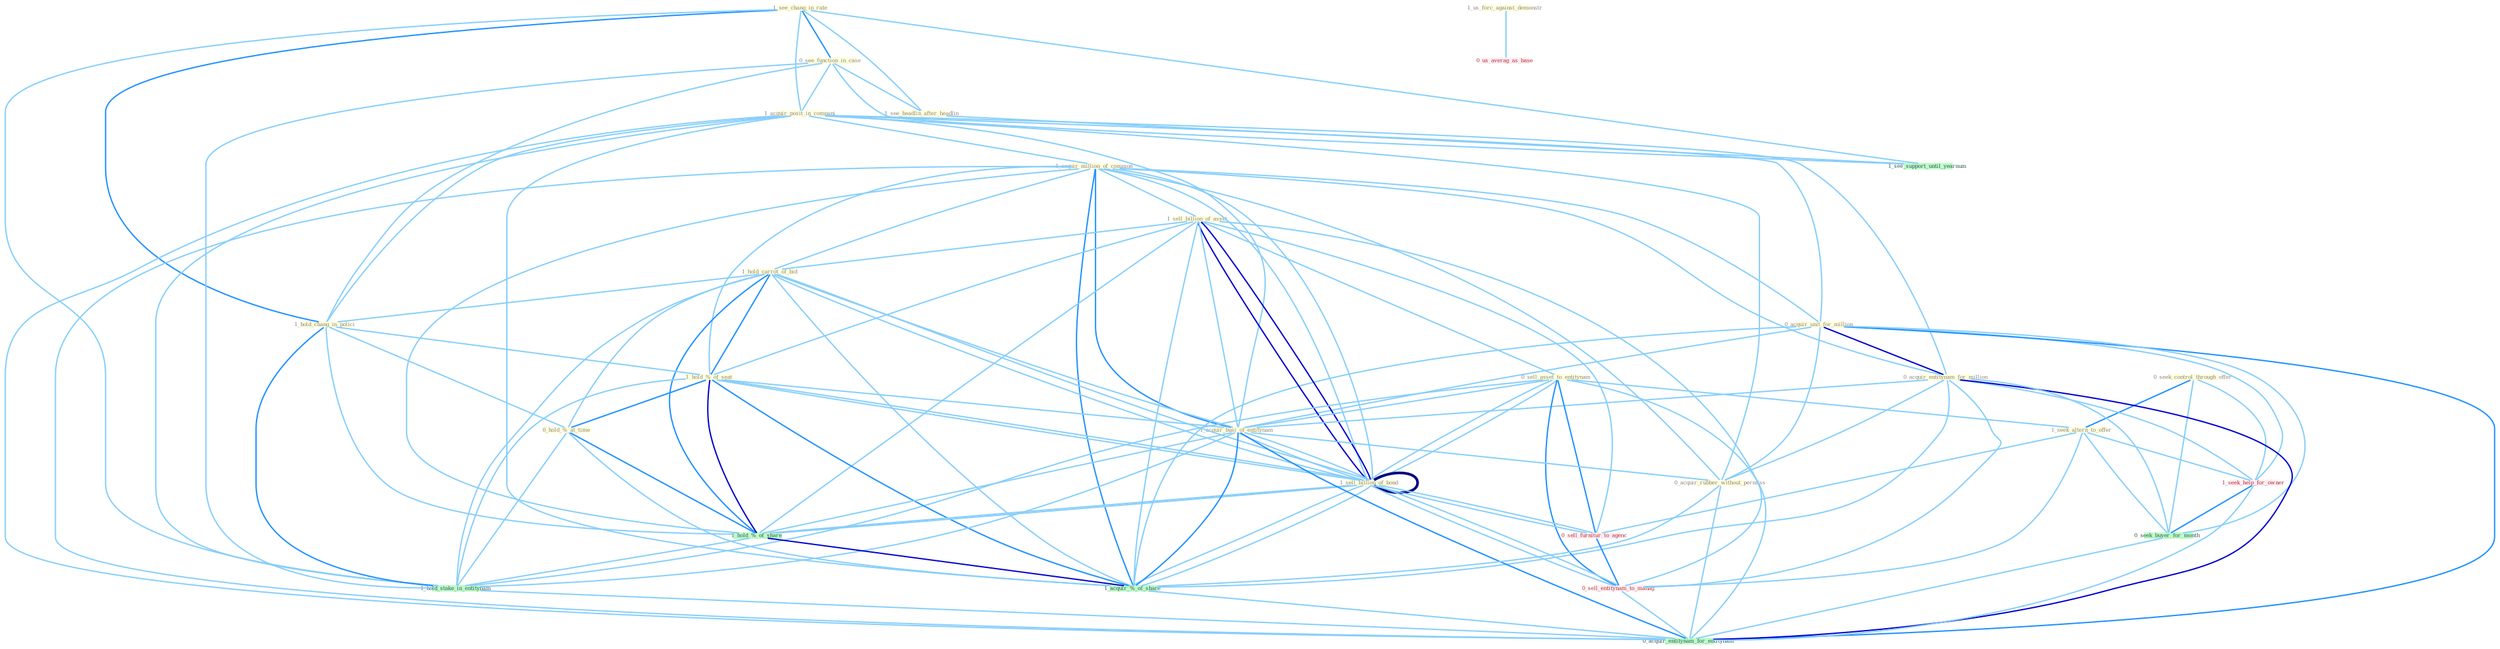 Graph G{ 
    node
    [shape=polygon,style=filled,width=.5,height=.06,color="#BDFCC9",fixedsize=true,fontsize=4,
    fontcolor="#2f4f4f"];
    {node
    [color="#ffffe0", fontcolor="#8b7d6b"] "1_see_chang_in_rate " "0_see_function_in_case " "1_acquir_posit_in_compani " "1_acquir_million_of_common " "0_acquir_unit_for_million " "1_sell_billion_of_asset " "1_us_forc_against_demonstr " "1_see_headlin_after_headlin " "0_seek_control_through_offer " "0_acquir_entitynam_for_million " "1_hold_carrot_of_bid " "1_hold_chang_in_polici " "0_sell_asset_to_entitynam " "1_hold_%_of_seat " "1_sell_billion_of_bond " "1_seek_altern_to_offer " "1_acquir_busi_of_entitynam " "0_hold_%_at_time " "0_acquir_rubber_without_permiss " "1_sell_billion_of_bond "}
{node [color="#fff0f5", fontcolor="#b22222"] "1_seek_help_for_owner " "0_sell_furnitur_to_agenc " "0_us_averag_as_base " "0_sell_entitynam_to_manag "}
edge [color="#B0E2FF"];

	"1_see_chang_in_rate " -- "0_see_function_in_case " [w="2", color="#1e90ff" , len=0.8];
	"1_see_chang_in_rate " -- "1_acquir_posit_in_compani " [w="1", color="#87cefa" ];
	"1_see_chang_in_rate " -- "1_see_headlin_after_headlin " [w="1", color="#87cefa" ];
	"1_see_chang_in_rate " -- "1_hold_chang_in_polici " [w="2", color="#1e90ff" , len=0.8];
	"1_see_chang_in_rate " -- "1_hold_stake_in_entitynam " [w="1", color="#87cefa" ];
	"1_see_chang_in_rate " -- "1_see_support_until_yearnum " [w="1", color="#87cefa" ];
	"0_see_function_in_case " -- "1_acquir_posit_in_compani " [w="1", color="#87cefa" ];
	"0_see_function_in_case " -- "1_see_headlin_after_headlin " [w="1", color="#87cefa" ];
	"0_see_function_in_case " -- "1_hold_chang_in_polici " [w="1", color="#87cefa" ];
	"0_see_function_in_case " -- "1_hold_stake_in_entitynam " [w="1", color="#87cefa" ];
	"0_see_function_in_case " -- "1_see_support_until_yearnum " [w="1", color="#87cefa" ];
	"1_acquir_posit_in_compani " -- "1_acquir_million_of_common " [w="1", color="#87cefa" ];
	"1_acquir_posit_in_compani " -- "0_acquir_unit_for_million " [w="1", color="#87cefa" ];
	"1_acquir_posit_in_compani " -- "0_acquir_entitynam_for_million " [w="1", color="#87cefa" ];
	"1_acquir_posit_in_compani " -- "1_hold_chang_in_polici " [w="1", color="#87cefa" ];
	"1_acquir_posit_in_compani " -- "1_acquir_busi_of_entitynam " [w="1", color="#87cefa" ];
	"1_acquir_posit_in_compani " -- "0_acquir_rubber_without_permiss " [w="1", color="#87cefa" ];
	"1_acquir_posit_in_compani " -- "1_hold_stake_in_entitynam " [w="1", color="#87cefa" ];
	"1_acquir_posit_in_compani " -- "1_acquir_%_of_share " [w="1", color="#87cefa" ];
	"1_acquir_posit_in_compani " -- "0_acquir_entitynam_for_entitynam " [w="1", color="#87cefa" ];
	"1_acquir_million_of_common " -- "0_acquir_unit_for_million " [w="1", color="#87cefa" ];
	"1_acquir_million_of_common " -- "1_sell_billion_of_asset " [w="1", color="#87cefa" ];
	"1_acquir_million_of_common " -- "0_acquir_entitynam_for_million " [w="1", color="#87cefa" ];
	"1_acquir_million_of_common " -- "1_hold_carrot_of_bid " [w="1", color="#87cefa" ];
	"1_acquir_million_of_common " -- "1_hold_%_of_seat " [w="1", color="#87cefa" ];
	"1_acquir_million_of_common " -- "1_sell_billion_of_bond " [w="1", color="#87cefa" ];
	"1_acquir_million_of_common " -- "1_acquir_busi_of_entitynam " [w="2", color="#1e90ff" , len=0.8];
	"1_acquir_million_of_common " -- "0_acquir_rubber_without_permiss " [w="1", color="#87cefa" ];
	"1_acquir_million_of_common " -- "1_sell_billion_of_bond " [w="1", color="#87cefa" ];
	"1_acquir_million_of_common " -- "1_hold_%_of_share " [w="1", color="#87cefa" ];
	"1_acquir_million_of_common " -- "1_acquir_%_of_share " [w="2", color="#1e90ff" , len=0.8];
	"1_acquir_million_of_common " -- "0_acquir_entitynam_for_entitynam " [w="1", color="#87cefa" ];
	"0_acquir_unit_for_million " -- "0_acquir_entitynam_for_million " [w="3", color="#0000cd" , len=0.6];
	"0_acquir_unit_for_million " -- "1_acquir_busi_of_entitynam " [w="1", color="#87cefa" ];
	"0_acquir_unit_for_million " -- "0_acquir_rubber_without_permiss " [w="1", color="#87cefa" ];
	"0_acquir_unit_for_million " -- "1_seek_help_for_owner " [w="1", color="#87cefa" ];
	"0_acquir_unit_for_million " -- "0_seek_buyer_for_month " [w="1", color="#87cefa" ];
	"0_acquir_unit_for_million " -- "1_acquir_%_of_share " [w="1", color="#87cefa" ];
	"0_acquir_unit_for_million " -- "0_acquir_entitynam_for_entitynam " [w="2", color="#1e90ff" , len=0.8];
	"1_sell_billion_of_asset " -- "1_hold_carrot_of_bid " [w="1", color="#87cefa" ];
	"1_sell_billion_of_asset " -- "0_sell_asset_to_entitynam " [w="1", color="#87cefa" ];
	"1_sell_billion_of_asset " -- "1_hold_%_of_seat " [w="1", color="#87cefa" ];
	"1_sell_billion_of_asset " -- "1_sell_billion_of_bond " [w="3", color="#0000cd" , len=0.6];
	"1_sell_billion_of_asset " -- "1_acquir_busi_of_entitynam " [w="1", color="#87cefa" ];
	"1_sell_billion_of_asset " -- "1_sell_billion_of_bond " [w="3", color="#0000cd" , len=0.6];
	"1_sell_billion_of_asset " -- "1_hold_%_of_share " [w="1", color="#87cefa" ];
	"1_sell_billion_of_asset " -- "1_acquir_%_of_share " [w="1", color="#87cefa" ];
	"1_sell_billion_of_asset " -- "0_sell_furnitur_to_agenc " [w="1", color="#87cefa" ];
	"1_sell_billion_of_asset " -- "0_sell_entitynam_to_manag " [w="1", color="#87cefa" ];
	"1_us_forc_against_demonstr " -- "0_us_averag_as_base " [w="1", color="#87cefa" ];
	"1_see_headlin_after_headlin " -- "1_see_support_until_yearnum " [w="1", color="#87cefa" ];
	"0_seek_control_through_offer " -- "1_seek_altern_to_offer " [w="2", color="#1e90ff" , len=0.8];
	"0_seek_control_through_offer " -- "1_seek_help_for_owner " [w="1", color="#87cefa" ];
	"0_seek_control_through_offer " -- "0_seek_buyer_for_month " [w="1", color="#87cefa" ];
	"0_acquir_entitynam_for_million " -- "1_acquir_busi_of_entitynam " [w="1", color="#87cefa" ];
	"0_acquir_entitynam_for_million " -- "0_acquir_rubber_without_permiss " [w="1", color="#87cefa" ];
	"0_acquir_entitynam_for_million " -- "1_seek_help_for_owner " [w="1", color="#87cefa" ];
	"0_acquir_entitynam_for_million " -- "0_seek_buyer_for_month " [w="1", color="#87cefa" ];
	"0_acquir_entitynam_for_million " -- "1_acquir_%_of_share " [w="1", color="#87cefa" ];
	"0_acquir_entitynam_for_million " -- "0_sell_entitynam_to_manag " [w="1", color="#87cefa" ];
	"0_acquir_entitynam_for_million " -- "0_acquir_entitynam_for_entitynam " [w="3", color="#0000cd" , len=0.6];
	"1_hold_carrot_of_bid " -- "1_hold_chang_in_polici " [w="1", color="#87cefa" ];
	"1_hold_carrot_of_bid " -- "1_hold_%_of_seat " [w="2", color="#1e90ff" , len=0.8];
	"1_hold_carrot_of_bid " -- "1_sell_billion_of_bond " [w="1", color="#87cefa" ];
	"1_hold_carrot_of_bid " -- "1_acquir_busi_of_entitynam " [w="1", color="#87cefa" ];
	"1_hold_carrot_of_bid " -- "0_hold_%_at_time " [w="1", color="#87cefa" ];
	"1_hold_carrot_of_bid " -- "1_sell_billion_of_bond " [w="1", color="#87cefa" ];
	"1_hold_carrot_of_bid " -- "1_hold_%_of_share " [w="2", color="#1e90ff" , len=0.8];
	"1_hold_carrot_of_bid " -- "1_hold_stake_in_entitynam " [w="1", color="#87cefa" ];
	"1_hold_carrot_of_bid " -- "1_acquir_%_of_share " [w="1", color="#87cefa" ];
	"1_hold_chang_in_polici " -- "1_hold_%_of_seat " [w="1", color="#87cefa" ];
	"1_hold_chang_in_polici " -- "0_hold_%_at_time " [w="1", color="#87cefa" ];
	"1_hold_chang_in_polici " -- "1_hold_%_of_share " [w="1", color="#87cefa" ];
	"1_hold_chang_in_polici " -- "1_hold_stake_in_entitynam " [w="2", color="#1e90ff" , len=0.8];
	"0_sell_asset_to_entitynam " -- "1_sell_billion_of_bond " [w="1", color="#87cefa" ];
	"0_sell_asset_to_entitynam " -- "1_seek_altern_to_offer " [w="1", color="#87cefa" ];
	"0_sell_asset_to_entitynam " -- "1_acquir_busi_of_entitynam " [w="1", color="#87cefa" ];
	"0_sell_asset_to_entitynam " -- "1_sell_billion_of_bond " [w="1", color="#87cefa" ];
	"0_sell_asset_to_entitynam " -- "1_hold_stake_in_entitynam " [w="1", color="#87cefa" ];
	"0_sell_asset_to_entitynam " -- "0_sell_furnitur_to_agenc " [w="2", color="#1e90ff" , len=0.8];
	"0_sell_asset_to_entitynam " -- "0_sell_entitynam_to_manag " [w="2", color="#1e90ff" , len=0.8];
	"0_sell_asset_to_entitynam " -- "0_acquir_entitynam_for_entitynam " [w="1", color="#87cefa" ];
	"1_hold_%_of_seat " -- "1_sell_billion_of_bond " [w="1", color="#87cefa" ];
	"1_hold_%_of_seat " -- "1_acquir_busi_of_entitynam " [w="1", color="#87cefa" ];
	"1_hold_%_of_seat " -- "0_hold_%_at_time " [w="2", color="#1e90ff" , len=0.8];
	"1_hold_%_of_seat " -- "1_sell_billion_of_bond " [w="1", color="#87cefa" ];
	"1_hold_%_of_seat " -- "1_hold_%_of_share " [w="3", color="#0000cd" , len=0.6];
	"1_hold_%_of_seat " -- "1_hold_stake_in_entitynam " [w="1", color="#87cefa" ];
	"1_hold_%_of_seat " -- "1_acquir_%_of_share " [w="2", color="#1e90ff" , len=0.8];
	"1_sell_billion_of_bond " -- "1_acquir_busi_of_entitynam " [w="1", color="#87cefa" ];
	"1_sell_billion_of_bond " -- "1_sell_billion_of_bond " [w="4", style=bold, color="#000080", len=0.4];
	"1_sell_billion_of_bond " -- "1_hold_%_of_share " [w="1", color="#87cefa" ];
	"1_sell_billion_of_bond " -- "1_acquir_%_of_share " [w="1", color="#87cefa" ];
	"1_sell_billion_of_bond " -- "0_sell_furnitur_to_agenc " [w="1", color="#87cefa" ];
	"1_sell_billion_of_bond " -- "0_sell_entitynam_to_manag " [w="1", color="#87cefa" ];
	"1_seek_altern_to_offer " -- "1_seek_help_for_owner " [w="1", color="#87cefa" ];
	"1_seek_altern_to_offer " -- "0_seek_buyer_for_month " [w="1", color="#87cefa" ];
	"1_seek_altern_to_offer " -- "0_sell_furnitur_to_agenc " [w="1", color="#87cefa" ];
	"1_seek_altern_to_offer " -- "0_sell_entitynam_to_manag " [w="1", color="#87cefa" ];
	"1_acquir_busi_of_entitynam " -- "0_acquir_rubber_without_permiss " [w="1", color="#87cefa" ];
	"1_acquir_busi_of_entitynam " -- "1_sell_billion_of_bond " [w="1", color="#87cefa" ];
	"1_acquir_busi_of_entitynam " -- "1_hold_%_of_share " [w="1", color="#87cefa" ];
	"1_acquir_busi_of_entitynam " -- "1_hold_stake_in_entitynam " [w="1", color="#87cefa" ];
	"1_acquir_busi_of_entitynam " -- "1_acquir_%_of_share " [w="2", color="#1e90ff" , len=0.8];
	"1_acquir_busi_of_entitynam " -- "0_acquir_entitynam_for_entitynam " [w="2", color="#1e90ff" , len=0.8];
	"0_hold_%_at_time " -- "1_hold_%_of_share " [w="2", color="#1e90ff" , len=0.8];
	"0_hold_%_at_time " -- "1_hold_stake_in_entitynam " [w="1", color="#87cefa" ];
	"0_hold_%_at_time " -- "1_acquir_%_of_share " [w="1", color="#87cefa" ];
	"0_acquir_rubber_without_permiss " -- "1_acquir_%_of_share " [w="1", color="#87cefa" ];
	"0_acquir_rubber_without_permiss " -- "0_acquir_entitynam_for_entitynam " [w="1", color="#87cefa" ];
	"1_sell_billion_of_bond " -- "1_hold_%_of_share " [w="1", color="#87cefa" ];
	"1_sell_billion_of_bond " -- "1_acquir_%_of_share " [w="1", color="#87cefa" ];
	"1_sell_billion_of_bond " -- "0_sell_furnitur_to_agenc " [w="1", color="#87cefa" ];
	"1_sell_billion_of_bond " -- "0_sell_entitynam_to_manag " [w="1", color="#87cefa" ];
	"1_hold_%_of_share " -- "1_hold_stake_in_entitynam " [w="1", color="#87cefa" ];
	"1_hold_%_of_share " -- "1_acquir_%_of_share " [w="3", color="#0000cd" , len=0.6];
	"1_hold_stake_in_entitynam " -- "0_acquir_entitynam_for_entitynam " [w="1", color="#87cefa" ];
	"1_seek_help_for_owner " -- "0_seek_buyer_for_month " [w="2", color="#1e90ff" , len=0.8];
	"1_seek_help_for_owner " -- "0_acquir_entitynam_for_entitynam " [w="1", color="#87cefa" ];
	"0_seek_buyer_for_month " -- "0_acquir_entitynam_for_entitynam " [w="1", color="#87cefa" ];
	"1_acquir_%_of_share " -- "0_acquir_entitynam_for_entitynam " [w="1", color="#87cefa" ];
	"0_sell_furnitur_to_agenc " -- "0_sell_entitynam_to_manag " [w="2", color="#1e90ff" , len=0.8];
	"0_sell_entitynam_to_manag " -- "0_acquir_entitynam_for_entitynam " [w="1", color="#87cefa" ];
}